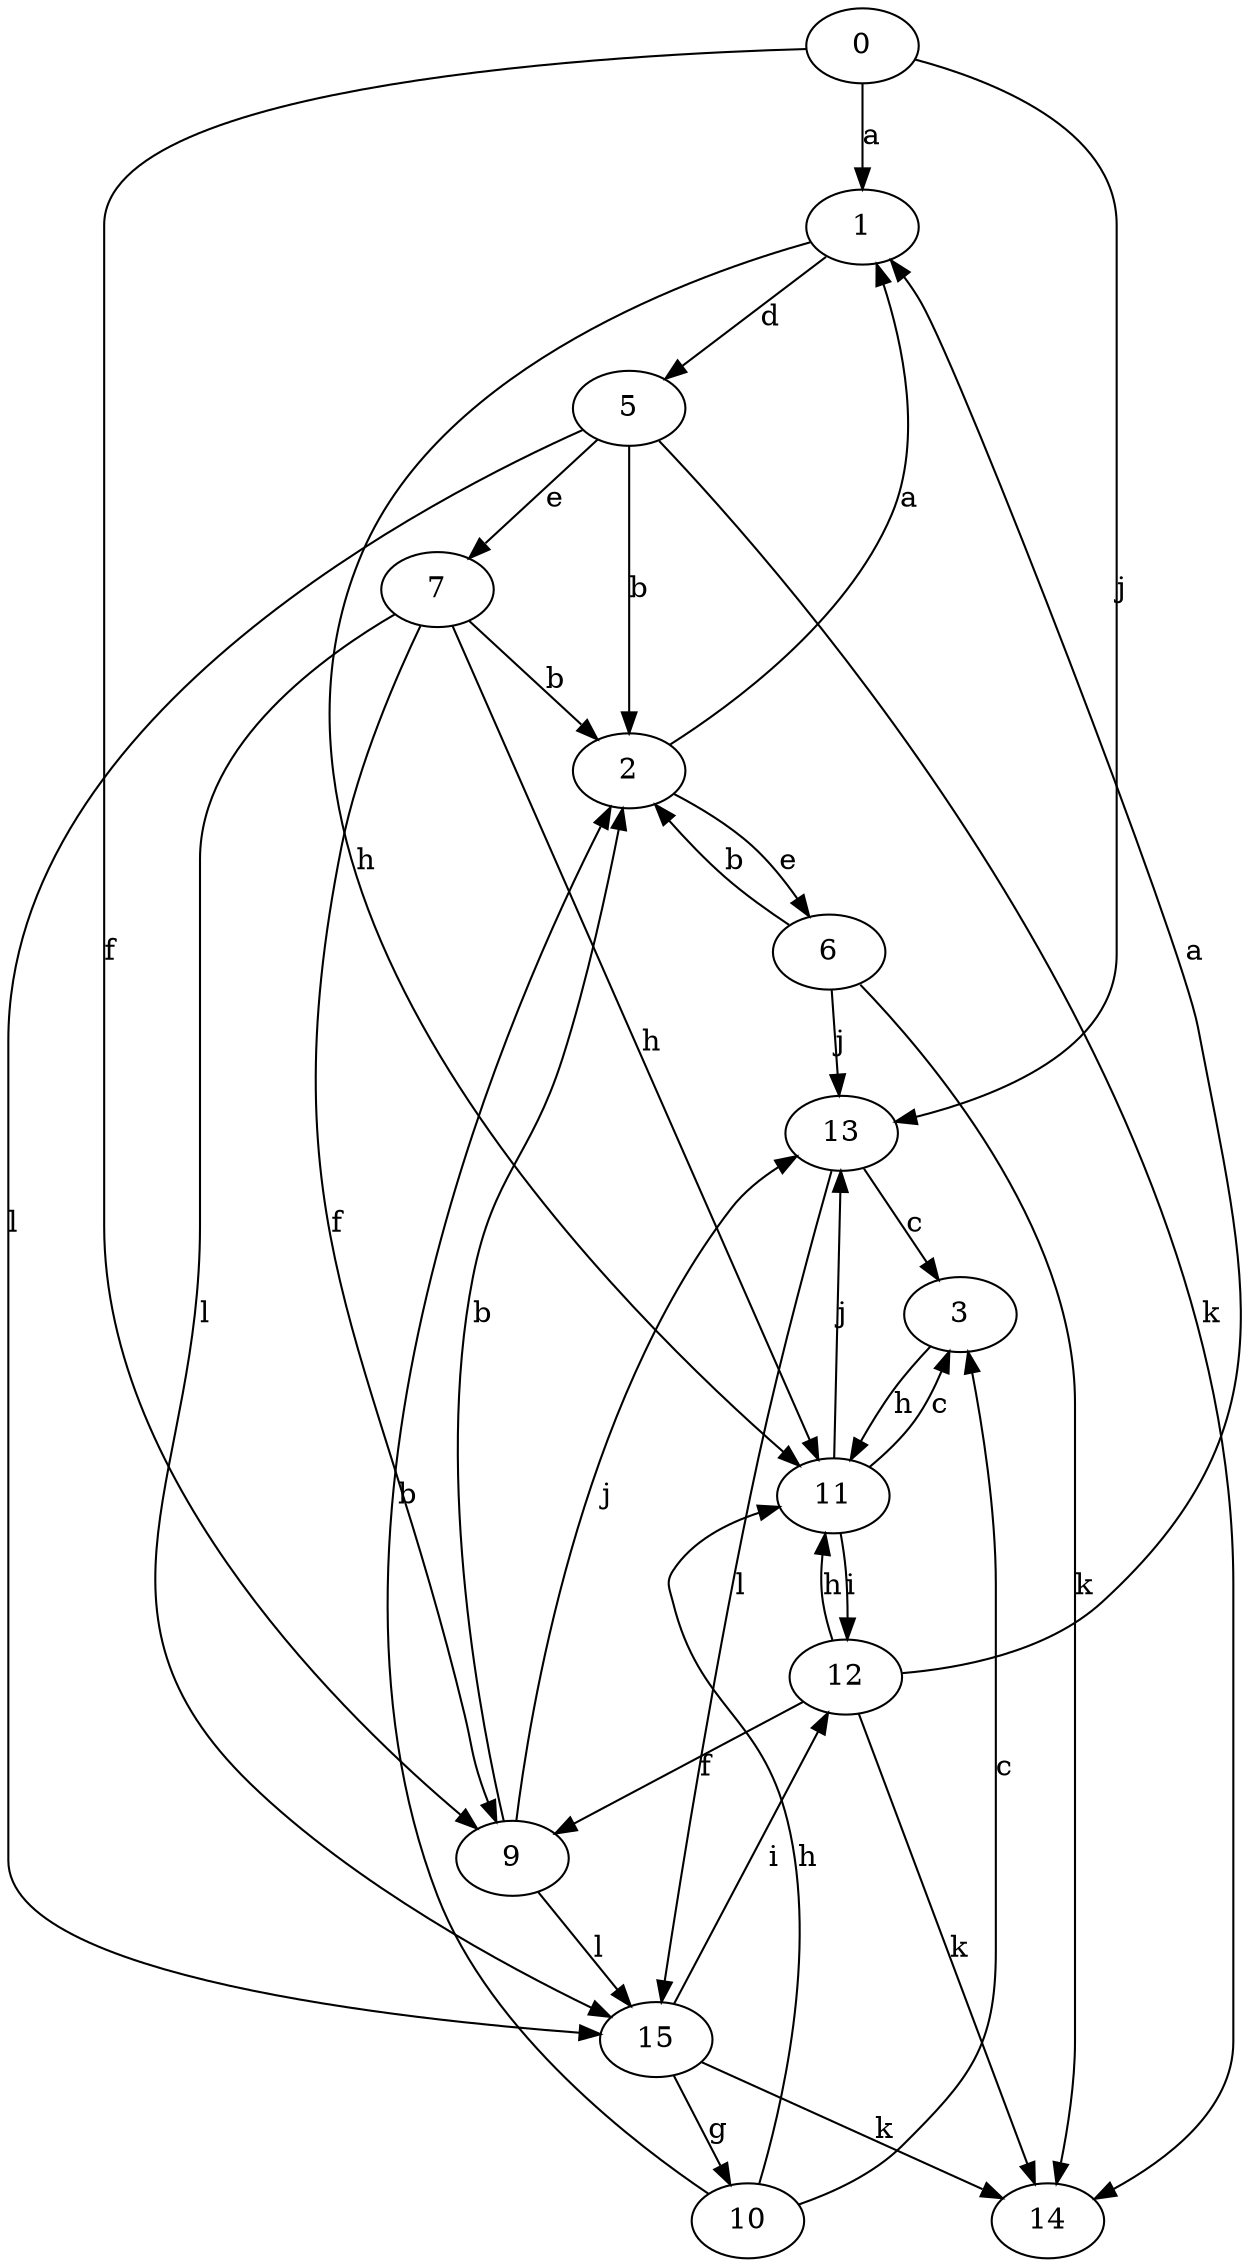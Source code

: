 strict digraph  {
1;
2;
3;
5;
6;
7;
9;
0;
10;
11;
12;
13;
14;
15;
1 -> 5  [label=d];
1 -> 11  [label=h];
2 -> 1  [label=a];
2 -> 6  [label=e];
3 -> 11  [label=h];
5 -> 2  [label=b];
5 -> 7  [label=e];
5 -> 14  [label=k];
5 -> 15  [label=l];
6 -> 2  [label=b];
6 -> 13  [label=j];
6 -> 14  [label=k];
7 -> 2  [label=b];
7 -> 9  [label=f];
7 -> 11  [label=h];
7 -> 15  [label=l];
9 -> 2  [label=b];
9 -> 13  [label=j];
9 -> 15  [label=l];
0 -> 1  [label=a];
0 -> 9  [label=f];
0 -> 13  [label=j];
10 -> 2  [label=b];
10 -> 3  [label=c];
10 -> 11  [label=h];
11 -> 3  [label=c];
11 -> 12  [label=i];
11 -> 13  [label=j];
12 -> 1  [label=a];
12 -> 9  [label=f];
12 -> 11  [label=h];
12 -> 14  [label=k];
13 -> 3  [label=c];
13 -> 15  [label=l];
15 -> 10  [label=g];
15 -> 12  [label=i];
15 -> 14  [label=k];
}

